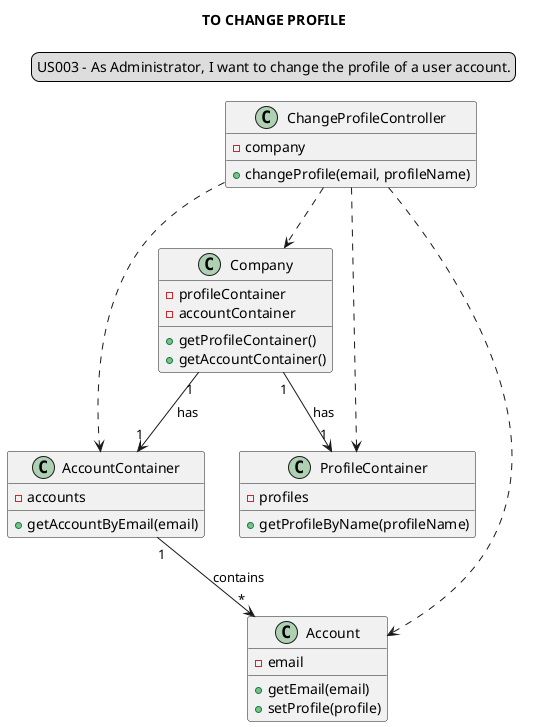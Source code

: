 @startuml

skinparam sequenceMessageAlign center
title TO CHANGE PROFILE
legend top
US003 - As Administrator, I want to change the profile of a user account.
end legend

class ChangeProfileController {
-company
+changeProfile(email, profileName)
}

class Company {
-profileContainer
-accountContainer
+getProfileContainer()
+getAccountContainer()
}

class ProfileContainer {
-profiles
+getProfileByName(profileName)
}

class AccountContainer {
-accounts
+getAccountByEmail(email)
}

class Account{
-email
+getEmail(email)
+setProfile(profile)
}


ChangeProfileController ..> Company
ChangeProfileController ..> ProfileContainer
ChangeProfileController ..> AccountContainer
ChangeProfileController ..> Account
Company "1"-->"1" AccountContainer: has
Company "1"-->"1" ProfileContainer: has
AccountContainer "1"-->"*" Account: contains

@enduml
